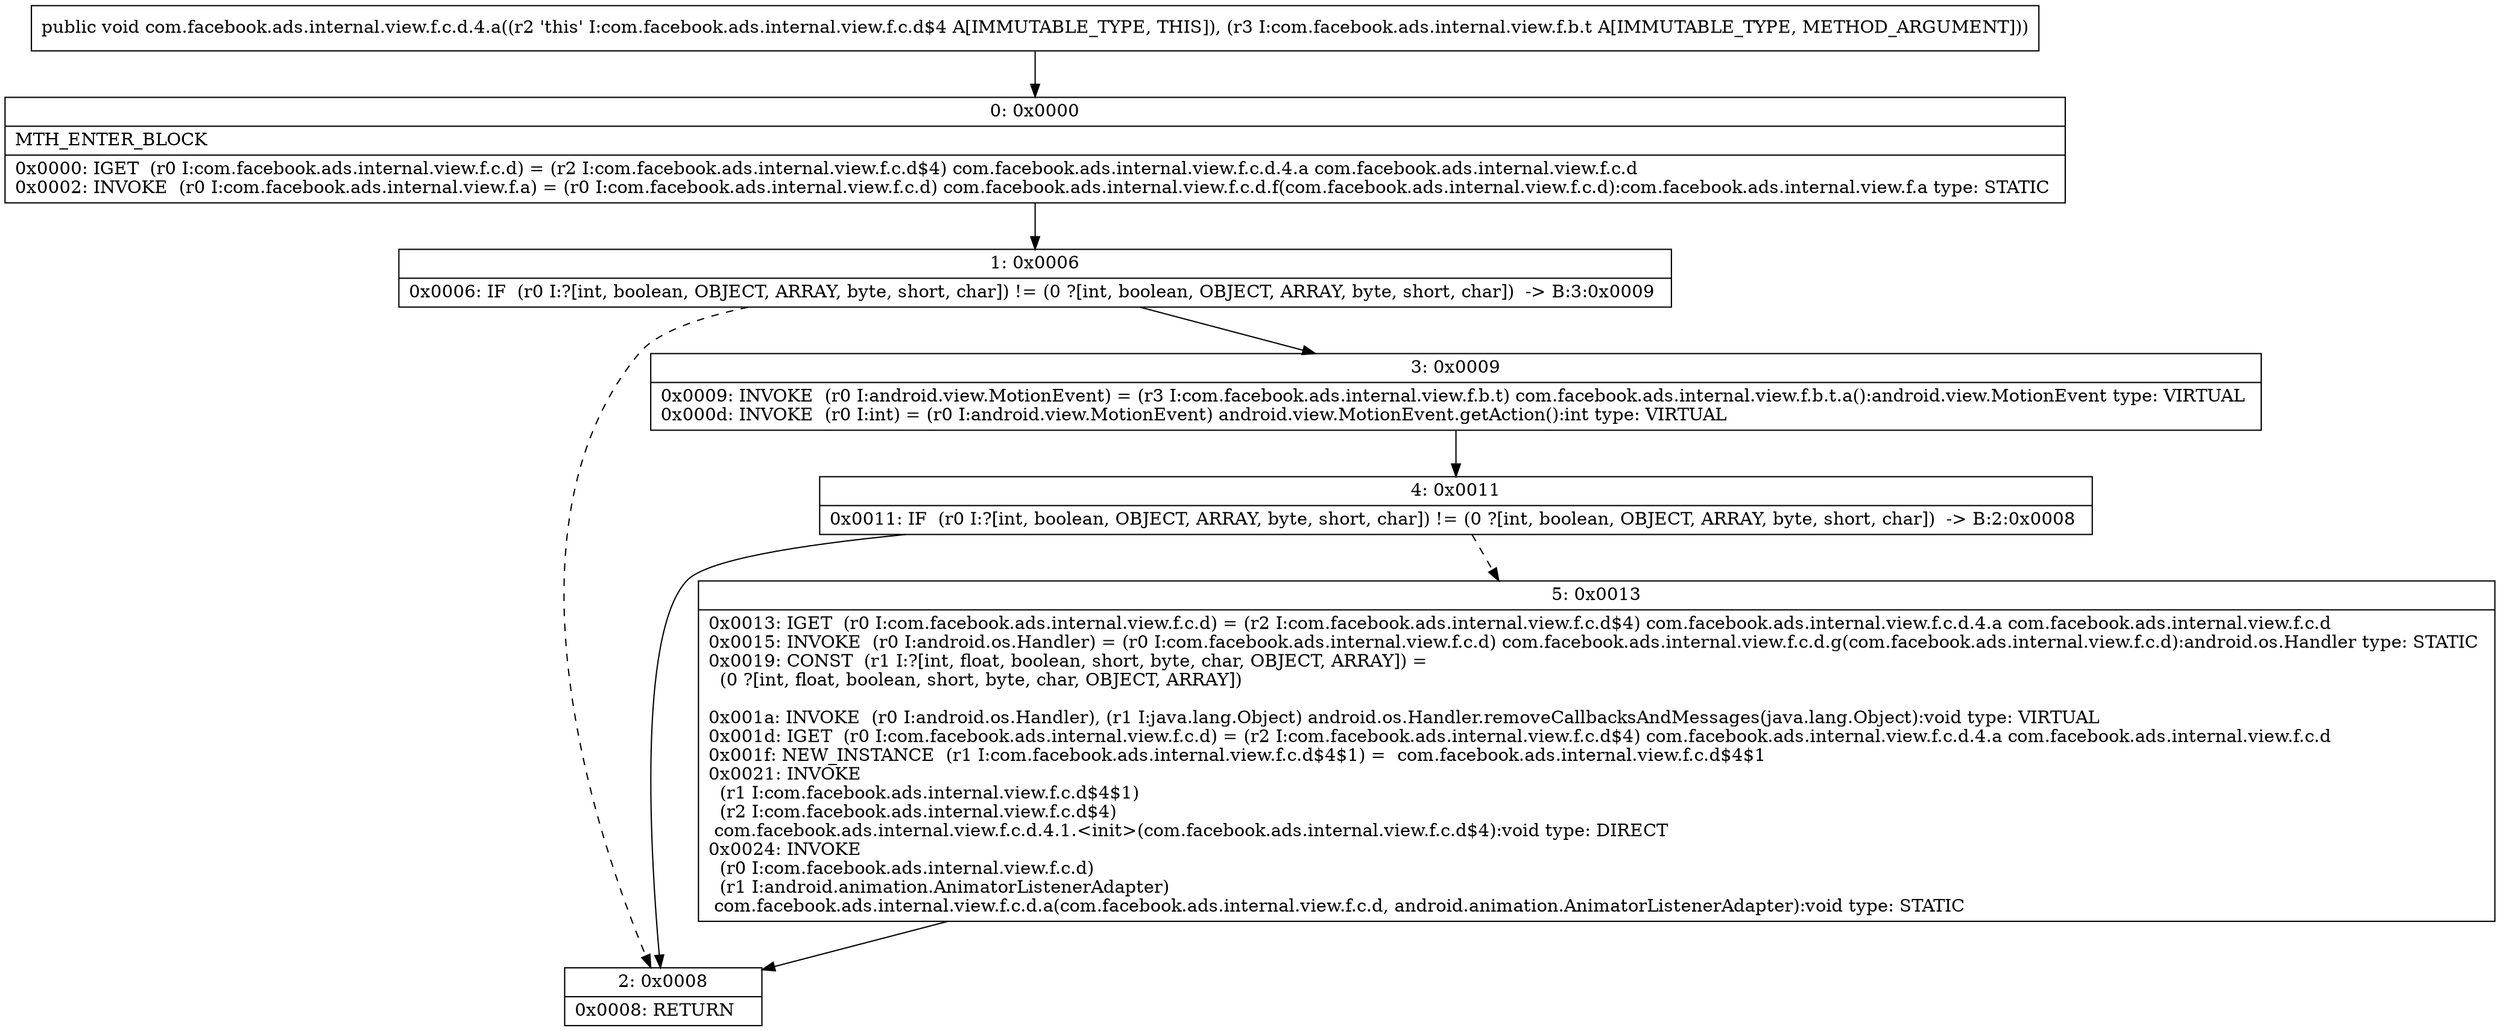 digraph "CFG forcom.facebook.ads.internal.view.f.c.d.4.a(Lcom\/facebook\/ads\/internal\/view\/f\/b\/t;)V" {
Node_0 [shape=record,label="{0\:\ 0x0000|MTH_ENTER_BLOCK\l|0x0000: IGET  (r0 I:com.facebook.ads.internal.view.f.c.d) = (r2 I:com.facebook.ads.internal.view.f.c.d$4) com.facebook.ads.internal.view.f.c.d.4.a com.facebook.ads.internal.view.f.c.d \l0x0002: INVOKE  (r0 I:com.facebook.ads.internal.view.f.a) = (r0 I:com.facebook.ads.internal.view.f.c.d) com.facebook.ads.internal.view.f.c.d.f(com.facebook.ads.internal.view.f.c.d):com.facebook.ads.internal.view.f.a type: STATIC \l}"];
Node_1 [shape=record,label="{1\:\ 0x0006|0x0006: IF  (r0 I:?[int, boolean, OBJECT, ARRAY, byte, short, char]) != (0 ?[int, boolean, OBJECT, ARRAY, byte, short, char])  \-\> B:3:0x0009 \l}"];
Node_2 [shape=record,label="{2\:\ 0x0008|0x0008: RETURN   \l}"];
Node_3 [shape=record,label="{3\:\ 0x0009|0x0009: INVOKE  (r0 I:android.view.MotionEvent) = (r3 I:com.facebook.ads.internal.view.f.b.t) com.facebook.ads.internal.view.f.b.t.a():android.view.MotionEvent type: VIRTUAL \l0x000d: INVOKE  (r0 I:int) = (r0 I:android.view.MotionEvent) android.view.MotionEvent.getAction():int type: VIRTUAL \l}"];
Node_4 [shape=record,label="{4\:\ 0x0011|0x0011: IF  (r0 I:?[int, boolean, OBJECT, ARRAY, byte, short, char]) != (0 ?[int, boolean, OBJECT, ARRAY, byte, short, char])  \-\> B:2:0x0008 \l}"];
Node_5 [shape=record,label="{5\:\ 0x0013|0x0013: IGET  (r0 I:com.facebook.ads.internal.view.f.c.d) = (r2 I:com.facebook.ads.internal.view.f.c.d$4) com.facebook.ads.internal.view.f.c.d.4.a com.facebook.ads.internal.view.f.c.d \l0x0015: INVOKE  (r0 I:android.os.Handler) = (r0 I:com.facebook.ads.internal.view.f.c.d) com.facebook.ads.internal.view.f.c.d.g(com.facebook.ads.internal.view.f.c.d):android.os.Handler type: STATIC \l0x0019: CONST  (r1 I:?[int, float, boolean, short, byte, char, OBJECT, ARRAY]) = \l  (0 ?[int, float, boolean, short, byte, char, OBJECT, ARRAY])\l \l0x001a: INVOKE  (r0 I:android.os.Handler), (r1 I:java.lang.Object) android.os.Handler.removeCallbacksAndMessages(java.lang.Object):void type: VIRTUAL \l0x001d: IGET  (r0 I:com.facebook.ads.internal.view.f.c.d) = (r2 I:com.facebook.ads.internal.view.f.c.d$4) com.facebook.ads.internal.view.f.c.d.4.a com.facebook.ads.internal.view.f.c.d \l0x001f: NEW_INSTANCE  (r1 I:com.facebook.ads.internal.view.f.c.d$4$1) =  com.facebook.ads.internal.view.f.c.d$4$1 \l0x0021: INVOKE  \l  (r1 I:com.facebook.ads.internal.view.f.c.d$4$1)\l  (r2 I:com.facebook.ads.internal.view.f.c.d$4)\l com.facebook.ads.internal.view.f.c.d.4.1.\<init\>(com.facebook.ads.internal.view.f.c.d$4):void type: DIRECT \l0x0024: INVOKE  \l  (r0 I:com.facebook.ads.internal.view.f.c.d)\l  (r1 I:android.animation.AnimatorListenerAdapter)\l com.facebook.ads.internal.view.f.c.d.a(com.facebook.ads.internal.view.f.c.d, android.animation.AnimatorListenerAdapter):void type: STATIC \l}"];
MethodNode[shape=record,label="{public void com.facebook.ads.internal.view.f.c.d.4.a((r2 'this' I:com.facebook.ads.internal.view.f.c.d$4 A[IMMUTABLE_TYPE, THIS]), (r3 I:com.facebook.ads.internal.view.f.b.t A[IMMUTABLE_TYPE, METHOD_ARGUMENT])) }"];
MethodNode -> Node_0;
Node_0 -> Node_1;
Node_1 -> Node_2[style=dashed];
Node_1 -> Node_3;
Node_3 -> Node_4;
Node_4 -> Node_2;
Node_4 -> Node_5[style=dashed];
Node_5 -> Node_2;
}

